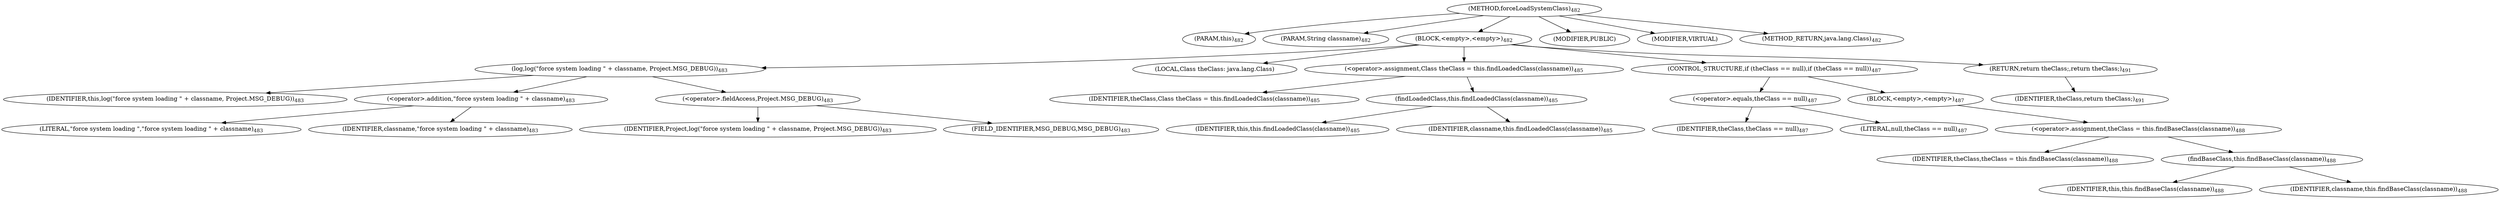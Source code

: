 digraph "forceLoadSystemClass" {  
"885" [label = <(METHOD,forceLoadSystemClass)<SUB>482</SUB>> ]
"53" [label = <(PARAM,this)<SUB>482</SUB>> ]
"886" [label = <(PARAM,String classname)<SUB>482</SUB>> ]
"887" [label = <(BLOCK,&lt;empty&gt;,&lt;empty&gt;)<SUB>482</SUB>> ]
"888" [label = <(log,log(&quot;force system loading &quot; + classname, Project.MSG_DEBUG))<SUB>483</SUB>> ]
"52" [label = <(IDENTIFIER,this,log(&quot;force system loading &quot; + classname, Project.MSG_DEBUG))<SUB>483</SUB>> ]
"889" [label = <(&lt;operator&gt;.addition,&quot;force system loading &quot; + classname)<SUB>483</SUB>> ]
"890" [label = <(LITERAL,&quot;force system loading &quot;,&quot;force system loading &quot; + classname)<SUB>483</SUB>> ]
"891" [label = <(IDENTIFIER,classname,&quot;force system loading &quot; + classname)<SUB>483</SUB>> ]
"892" [label = <(&lt;operator&gt;.fieldAccess,Project.MSG_DEBUG)<SUB>483</SUB>> ]
"893" [label = <(IDENTIFIER,Project,log(&quot;force system loading &quot; + classname, Project.MSG_DEBUG))<SUB>483</SUB>> ]
"894" [label = <(FIELD_IDENTIFIER,MSG_DEBUG,MSG_DEBUG)<SUB>483</SUB>> ]
"895" [label = <(LOCAL,Class theClass: java.lang.Class)> ]
"896" [label = <(&lt;operator&gt;.assignment,Class theClass = this.findLoadedClass(classname))<SUB>485</SUB>> ]
"897" [label = <(IDENTIFIER,theClass,Class theClass = this.findLoadedClass(classname))<SUB>485</SUB>> ]
"898" [label = <(findLoadedClass,this.findLoadedClass(classname))<SUB>485</SUB>> ]
"54" [label = <(IDENTIFIER,this,this.findLoadedClass(classname))<SUB>485</SUB>> ]
"899" [label = <(IDENTIFIER,classname,this.findLoadedClass(classname))<SUB>485</SUB>> ]
"900" [label = <(CONTROL_STRUCTURE,if (theClass == null),if (theClass == null))<SUB>487</SUB>> ]
"901" [label = <(&lt;operator&gt;.equals,theClass == null)<SUB>487</SUB>> ]
"902" [label = <(IDENTIFIER,theClass,theClass == null)<SUB>487</SUB>> ]
"903" [label = <(LITERAL,null,theClass == null)<SUB>487</SUB>> ]
"904" [label = <(BLOCK,&lt;empty&gt;,&lt;empty&gt;)<SUB>487</SUB>> ]
"905" [label = <(&lt;operator&gt;.assignment,theClass = this.findBaseClass(classname))<SUB>488</SUB>> ]
"906" [label = <(IDENTIFIER,theClass,theClass = this.findBaseClass(classname))<SUB>488</SUB>> ]
"907" [label = <(findBaseClass,this.findBaseClass(classname))<SUB>488</SUB>> ]
"55" [label = <(IDENTIFIER,this,this.findBaseClass(classname))<SUB>488</SUB>> ]
"908" [label = <(IDENTIFIER,classname,this.findBaseClass(classname))<SUB>488</SUB>> ]
"909" [label = <(RETURN,return theClass;,return theClass;)<SUB>491</SUB>> ]
"910" [label = <(IDENTIFIER,theClass,return theClass;)<SUB>491</SUB>> ]
"911" [label = <(MODIFIER,PUBLIC)> ]
"912" [label = <(MODIFIER,VIRTUAL)> ]
"913" [label = <(METHOD_RETURN,java.lang.Class)<SUB>482</SUB>> ]
  "885" -> "53" 
  "885" -> "886" 
  "885" -> "887" 
  "885" -> "911" 
  "885" -> "912" 
  "885" -> "913" 
  "887" -> "888" 
  "887" -> "895" 
  "887" -> "896" 
  "887" -> "900" 
  "887" -> "909" 
  "888" -> "52" 
  "888" -> "889" 
  "888" -> "892" 
  "889" -> "890" 
  "889" -> "891" 
  "892" -> "893" 
  "892" -> "894" 
  "896" -> "897" 
  "896" -> "898" 
  "898" -> "54" 
  "898" -> "899" 
  "900" -> "901" 
  "900" -> "904" 
  "901" -> "902" 
  "901" -> "903" 
  "904" -> "905" 
  "905" -> "906" 
  "905" -> "907" 
  "907" -> "55" 
  "907" -> "908" 
  "909" -> "910" 
}
